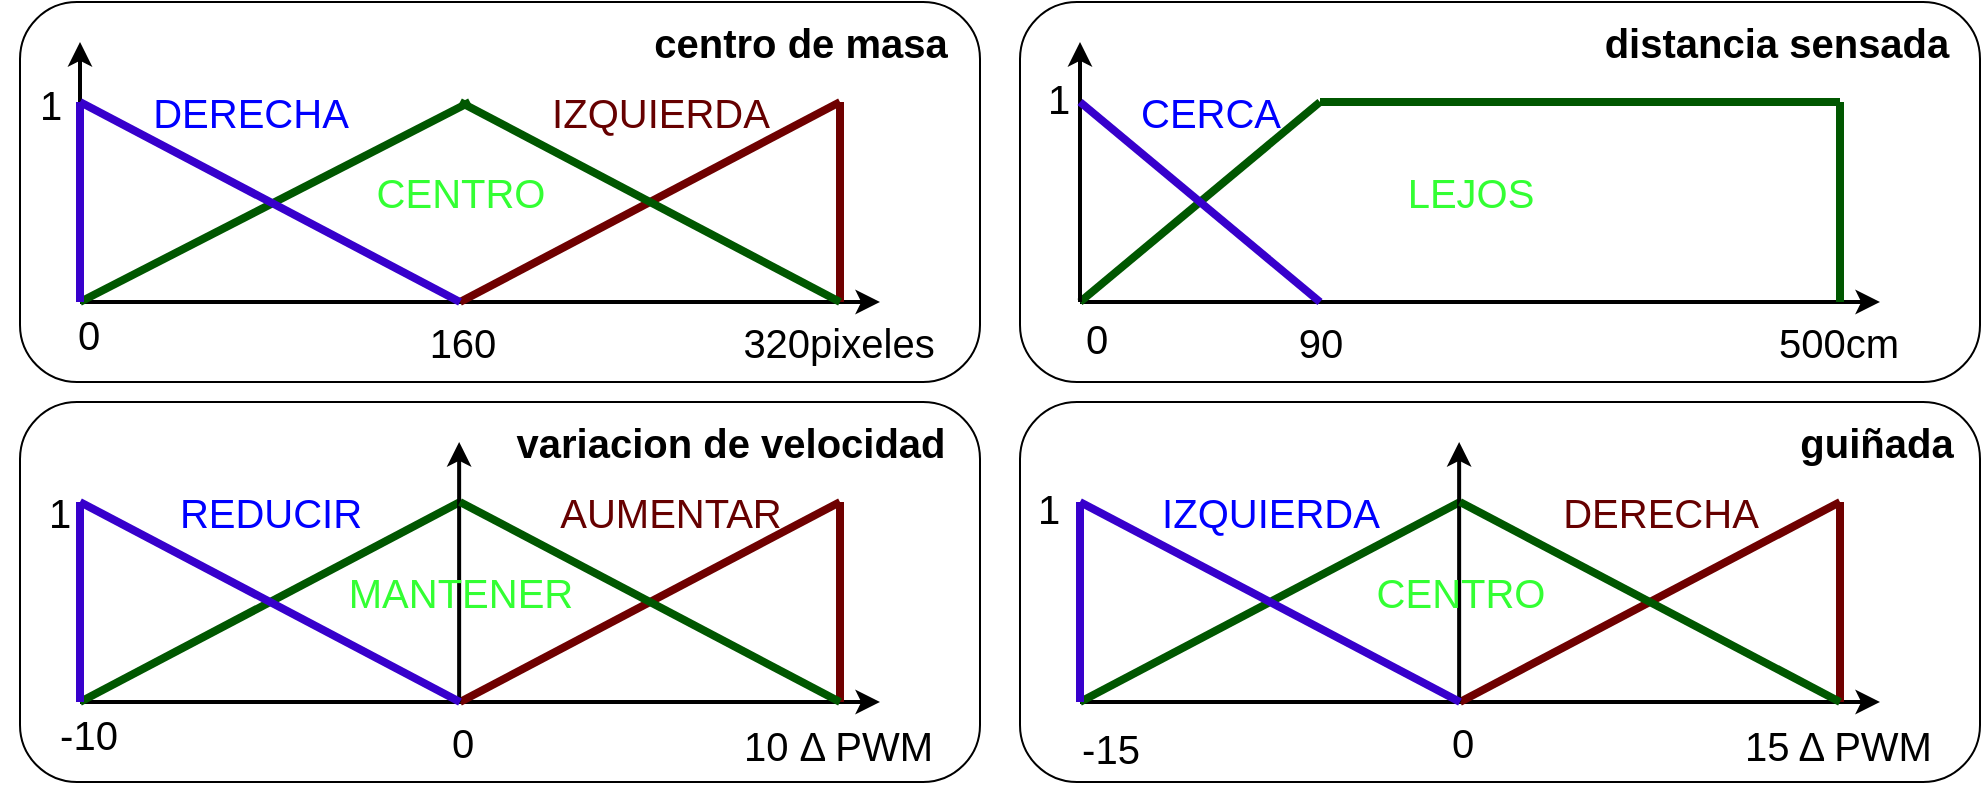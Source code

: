 <mxfile>
    <diagram id="CWQGIFhCgSVLKnDVhXjq" name="Page-1">
        <mxGraphModel dx="878" dy="418" grid="1" gridSize="10" guides="1" tooltips="1" connect="1" arrows="1" fold="1" page="1" pageScale="1" pageWidth="1169" pageHeight="827" math="0" shadow="0">
            <root>
                <mxCell id="0"/>
                <mxCell id="1" parent="0"/>
                <mxCell id="2" value="" style="rounded=1;whiteSpace=wrap;html=1;fillColor=none;strokeColor=#000000;" parent="1" vertex="1">
                    <mxGeometry x="20" y="30" width="480" height="190" as="geometry"/>
                </mxCell>
                <mxCell id="3" value="" style="endArrow=classic;html=1;startArrow=none;startFill=0;endFill=1;strokeWidth=2;fontColor=#000000;strokeColor=#000000;" parent="1" edge="1">
                    <mxGeometry width="50" height="50" relative="1" as="geometry">
                        <mxPoint x="50.0" y="180" as="sourcePoint"/>
                        <mxPoint x="450" y="180" as="targetPoint"/>
                    </mxGeometry>
                </mxCell>
                <mxCell id="4" value="160" style="edgeLabel;html=1;align=center;verticalAlign=middle;resizable=0;points=[];fontColor=#000000;fontSize=20;labelBackgroundColor=none;" parent="3" vertex="1" connectable="0">
                    <mxGeometry x="-0.535" y="1" relative="1" as="geometry">
                        <mxPoint x="98" y="21" as="offset"/>
                    </mxGeometry>
                </mxCell>
                <mxCell id="5" value="320pixeles" style="edgeLabel;html=1;align=center;verticalAlign=middle;resizable=0;points=[];fontColor=#000000;fontSize=20;labelBackgroundColor=none;" parent="3" vertex="1" connectable="0">
                    <mxGeometry x="0.895" y="3" relative="1" as="geometry">
                        <mxPoint y="23" as="offset"/>
                    </mxGeometry>
                </mxCell>
                <mxCell id="6" value="" style="endArrow=none;html=1;fillColor=#008a00;strokeColor=#005700;strokeWidth=4;" parent="1" edge="1">
                    <mxGeometry width="50" height="50" relative="1" as="geometry">
                        <mxPoint x="50.0" y="180" as="sourcePoint"/>
                        <mxPoint x="245" y="80" as="targetPoint"/>
                    </mxGeometry>
                </mxCell>
                <mxCell id="7" value="" style="endArrow=none;html=1;fillColor=#a20025;strokeColor=#6F0000;strokeWidth=4;" parent="1" edge="1">
                    <mxGeometry width="50" height="50" relative="1" as="geometry">
                        <mxPoint x="240" y="180" as="sourcePoint"/>
                        <mxPoint x="430" y="80" as="targetPoint"/>
                    </mxGeometry>
                </mxCell>
                <mxCell id="8" value="" style="endArrow=none;html=1;fillColor=#a20025;strokeColor=#6F0000;strokeWidth=4;" parent="1" edge="1">
                    <mxGeometry width="50" height="50" relative="1" as="geometry">
                        <mxPoint x="430" y="180" as="sourcePoint"/>
                        <mxPoint x="430" y="80" as="targetPoint"/>
                    </mxGeometry>
                </mxCell>
                <mxCell id="9" value="" style="endArrow=classic;html=1;startArrow=none;startFill=0;endFill=1;strokeWidth=2;fontColor=#000000;strokeColor=#000000;" parent="1" edge="1">
                    <mxGeometry width="50" height="50" relative="1" as="geometry">
                        <mxPoint x="50.0" y="180" as="sourcePoint"/>
                        <mxPoint x="50.0" y="50" as="targetPoint"/>
                    </mxGeometry>
                </mxCell>
                <mxCell id="10" value="" style="endArrow=none;html=1;fontColor=#33FF33;strokeWidth=4;fillColor=#6a00ff;strokeColor=#3700CC;" parent="1" edge="1">
                    <mxGeometry width="50" height="50" relative="1" as="geometry">
                        <mxPoint x="50.0" y="80" as="sourcePoint"/>
                        <mxPoint x="240" y="180" as="targetPoint"/>
                    </mxGeometry>
                </mxCell>
                <mxCell id="11" value="CENTRO" style="text;html=1;align=center;verticalAlign=middle;resizable=0;points=[];autosize=1;strokeColor=none;fillColor=none;fontColor=#33FF33;fontSize=20;" parent="1" vertex="1">
                    <mxGeometry x="190" y="110" width="100" height="30" as="geometry"/>
                </mxCell>
                <mxCell id="12" value="DERECHA" style="text;html=1;align=center;verticalAlign=middle;resizable=0;points=[];autosize=1;fontColor=#0000FF;fontSize=20;" parent="1" vertex="1">
                    <mxGeometry x="80" y="70" width="110" height="30" as="geometry"/>
                </mxCell>
                <mxCell id="13" value="" style="endArrow=none;html=1;fillColor=#008a00;strokeColor=#005700;strokeWidth=4;" parent="1" edge="1">
                    <mxGeometry width="50" height="50" relative="1" as="geometry">
                        <mxPoint x="240" y="80" as="sourcePoint"/>
                        <mxPoint x="430" y="180" as="targetPoint"/>
                    </mxGeometry>
                </mxCell>
                <mxCell id="14" value="IZQUIERDA" style="text;html=1;align=center;verticalAlign=middle;resizable=0;points=[];autosize=1;fontColor=#660000;fontSize=20;" parent="1" vertex="1">
                    <mxGeometry x="280" y="70" width="120" height="30" as="geometry"/>
                </mxCell>
                <mxCell id="15" value="0" style="edgeLabel;html=1;align=center;verticalAlign=middle;resizable=0;points=[];fontColor=#000000;fontSize=20;labelBackgroundColor=none;" parent="1" vertex="1" connectable="0">
                    <mxGeometry x="60" y="200.0" as="geometry">
                        <mxPoint x="-6" y="-4" as="offset"/>
                    </mxGeometry>
                </mxCell>
                <mxCell id="16" value="" style="endArrow=none;html=1;fontColor=#33FF33;strokeWidth=4;fillColor=#6a00ff;strokeColor=#3700CC;" parent="1" edge="1">
                    <mxGeometry width="50" height="50" relative="1" as="geometry">
                        <mxPoint x="50.0" y="80" as="sourcePoint"/>
                        <mxPoint x="50.0" y="180" as="targetPoint"/>
                    </mxGeometry>
                </mxCell>
                <mxCell id="17" value="" style="rounded=1;whiteSpace=wrap;html=1;fillColor=none;strokeColor=#000000;" parent="1" vertex="1">
                    <mxGeometry x="520" y="30" width="480" height="190" as="geometry"/>
                </mxCell>
                <mxCell id="18" value="" style="endArrow=classic;html=1;startArrow=none;startFill=0;endFill=1;strokeWidth=2;fontColor=#000000;strokeColor=#000000;" parent="1" edge="1">
                    <mxGeometry width="50" height="50" relative="1" as="geometry">
                        <mxPoint x="550" y="180" as="sourcePoint"/>
                        <mxPoint x="950" y="180" as="targetPoint"/>
                    </mxGeometry>
                </mxCell>
                <mxCell id="19" value="90" style="edgeLabel;html=1;align=center;verticalAlign=middle;resizable=0;points=[];fontColor=#000000;fontSize=20;labelBackgroundColor=none;" parent="18" vertex="1" connectable="0">
                    <mxGeometry x="-0.535" y="1" relative="1" as="geometry">
                        <mxPoint x="27" y="21" as="offset"/>
                    </mxGeometry>
                </mxCell>
                <mxCell id="20" value="500cm" style="edgeLabel;html=1;align=center;verticalAlign=middle;resizable=0;points=[];fontColor=#000000;fontSize=20;labelBackgroundColor=none;" parent="18" vertex="1" connectable="0">
                    <mxGeometry x="0.895" y="3" relative="1" as="geometry">
                        <mxPoint y="23" as="offset"/>
                    </mxGeometry>
                </mxCell>
                <mxCell id="21" value="" style="endArrow=none;html=1;fillColor=#008a00;strokeColor=#005700;strokeWidth=4;" parent="1" edge="1">
                    <mxGeometry width="50" height="50" relative="1" as="geometry">
                        <mxPoint x="550" y="180" as="sourcePoint"/>
                        <mxPoint x="670" y="80" as="targetPoint"/>
                    </mxGeometry>
                </mxCell>
                <mxCell id="22" value="" style="endArrow=none;html=1;fillColor=#008a00;strokeColor=#005700;strokeWidth=4;" parent="1" edge="1">
                    <mxGeometry width="50" height="50" relative="1" as="geometry">
                        <mxPoint x="670" y="80" as="sourcePoint"/>
                        <mxPoint x="930" y="80" as="targetPoint"/>
                    </mxGeometry>
                </mxCell>
                <mxCell id="23" value="" style="endArrow=none;html=1;fillColor=#008a00;strokeColor=#005700;strokeWidth=4;" parent="1" edge="1">
                    <mxGeometry width="50" height="50" relative="1" as="geometry">
                        <mxPoint x="930" y="180" as="sourcePoint"/>
                        <mxPoint x="930" y="80" as="targetPoint"/>
                    </mxGeometry>
                </mxCell>
                <mxCell id="24" value="" style="endArrow=classic;html=1;startArrow=none;startFill=0;endFill=1;strokeWidth=2;fontColor=#000000;strokeColor=#000000;" parent="1" edge="1">
                    <mxGeometry width="50" height="50" relative="1" as="geometry">
                        <mxPoint x="550" y="180" as="sourcePoint"/>
                        <mxPoint x="550" y="50" as="targetPoint"/>
                    </mxGeometry>
                </mxCell>
                <mxCell id="25" value="" style="endArrow=none;html=1;fontColor=#33FF33;strokeWidth=4;fillColor=#6a00ff;strokeColor=#3700CC;" parent="1" edge="1">
                    <mxGeometry width="50" height="50" relative="1" as="geometry">
                        <mxPoint x="550" y="80" as="sourcePoint"/>
                        <mxPoint x="670" y="180" as="targetPoint"/>
                    </mxGeometry>
                </mxCell>
                <mxCell id="26" value="LEJOS" style="text;html=1;align=center;verticalAlign=middle;resizable=0;points=[];autosize=1;strokeColor=none;fillColor=none;fontColor=#33FF33;fontSize=20;" parent="1" vertex="1">
                    <mxGeometry x="705" y="110" width="80" height="30" as="geometry"/>
                </mxCell>
                <mxCell id="27" value="CERCA" style="text;html=1;align=center;verticalAlign=middle;resizable=0;points=[];autosize=1;fontColor=#0000FF;fontSize=20;" parent="1" vertex="1">
                    <mxGeometry x="570" y="70" width="90" height="30" as="geometry"/>
                </mxCell>
                <mxCell id="29" value="" style="rounded=1;whiteSpace=wrap;html=1;fillColor=none;strokeColor=#000000;" parent="1" vertex="1">
                    <mxGeometry x="20" y="230" width="480" height="190" as="geometry"/>
                </mxCell>
                <mxCell id="30" value="" style="endArrow=classic;html=1;startArrow=none;startFill=0;endFill=1;strokeWidth=2;fontColor=#000000;strokeColor=#000000;" parent="1" edge="1">
                    <mxGeometry width="50" height="50" relative="1" as="geometry">
                        <mxPoint x="50" y="380" as="sourcePoint"/>
                        <mxPoint x="450" y="380" as="targetPoint"/>
                    </mxGeometry>
                </mxCell>
                <mxCell id="31" value="0" style="edgeLabel;html=1;align=center;verticalAlign=middle;resizable=0;points=[];fontColor=#000000;fontSize=20;labelBackgroundColor=none;" parent="30" vertex="1" connectable="0">
                    <mxGeometry x="-0.535" y="1" relative="1" as="geometry">
                        <mxPoint x="98" y="21" as="offset"/>
                    </mxGeometry>
                </mxCell>
                <mxCell id="32" value="10 Δ PWM" style="edgeLabel;align=center;verticalAlign=middle;resizable=0;points=[];fontColor=#000000;fontSize=20;labelBackgroundColor=none;" parent="30" vertex="1" connectable="0">
                    <mxGeometry x="0.895" y="3" relative="1" as="geometry">
                        <mxPoint y="23" as="offset"/>
                    </mxGeometry>
                </mxCell>
                <mxCell id="33" value="" style="endArrow=none;html=1;fillColor=#008a00;strokeColor=#005700;strokeWidth=4;" parent="1" edge="1">
                    <mxGeometry width="50" height="50" relative="1" as="geometry">
                        <mxPoint x="50" y="380" as="sourcePoint"/>
                        <mxPoint x="240" y="280" as="targetPoint"/>
                    </mxGeometry>
                </mxCell>
                <mxCell id="34" value="" style="endArrow=none;html=1;fillColor=#a20025;strokeColor=#6F0000;strokeWidth=4;" parent="1" edge="1">
                    <mxGeometry width="50" height="50" relative="1" as="geometry">
                        <mxPoint x="240" y="380" as="sourcePoint"/>
                        <mxPoint x="430" y="280" as="targetPoint"/>
                    </mxGeometry>
                </mxCell>
                <mxCell id="35" value="" style="endArrow=none;html=1;fillColor=#a20025;strokeColor=#6F0000;strokeWidth=4;" parent="1" edge="1">
                    <mxGeometry width="50" height="50" relative="1" as="geometry">
                        <mxPoint x="430" y="380" as="sourcePoint"/>
                        <mxPoint x="430" y="280" as="targetPoint"/>
                    </mxGeometry>
                </mxCell>
                <mxCell id="36" value="" style="endArrow=classic;html=1;startArrow=none;startFill=0;endFill=1;strokeWidth=2;fontColor=#000000;strokeColor=#000000;" parent="1" edge="1">
                    <mxGeometry width="50" height="50" relative="1" as="geometry">
                        <mxPoint x="239.57" y="380" as="sourcePoint"/>
                        <mxPoint x="239.57" y="250" as="targetPoint"/>
                    </mxGeometry>
                </mxCell>
                <mxCell id="37" value="" style="endArrow=none;html=1;fontColor=#33FF33;strokeWidth=4;fillColor=#6a00ff;strokeColor=#3700CC;" parent="1" edge="1">
                    <mxGeometry width="50" height="50" relative="1" as="geometry">
                        <mxPoint x="50" y="280" as="sourcePoint"/>
                        <mxPoint x="240" y="380" as="targetPoint"/>
                    </mxGeometry>
                </mxCell>
                <mxCell id="38" value="MANTENER" style="text;html=1;align=center;verticalAlign=middle;resizable=0;points=[];autosize=1;strokeColor=none;fillColor=none;fontColor=#33FF33;fontSize=20;" parent="1" vertex="1">
                    <mxGeometry x="175" y="310" width="130" height="30" as="geometry"/>
                </mxCell>
                <mxCell id="39" value="REDUCIR" style="text;html=1;align=center;verticalAlign=middle;resizable=0;points=[];autosize=1;fontColor=#0000FF;fontSize=20;" parent="1" vertex="1">
                    <mxGeometry x="90" y="270" width="110" height="30" as="geometry"/>
                </mxCell>
                <mxCell id="40" value="" style="endArrow=none;html=1;fillColor=#008a00;strokeColor=#005700;strokeWidth=4;" parent="1" edge="1">
                    <mxGeometry width="50" height="50" relative="1" as="geometry">
                        <mxPoint x="240" y="280" as="sourcePoint"/>
                        <mxPoint x="430" y="380" as="targetPoint"/>
                    </mxGeometry>
                </mxCell>
                <mxCell id="41" value="AUMENTAR" style="text;html=1;align=center;verticalAlign=middle;resizable=0;points=[];autosize=1;fontColor=#660000;fontSize=20;" parent="1" vertex="1">
                    <mxGeometry x="280" y="270" width="130" height="30" as="geometry"/>
                </mxCell>
                <mxCell id="42" value="-10" style="edgeLabel;html=1;align=center;verticalAlign=middle;resizable=0;points=[];fontColor=#000000;fontSize=20;labelBackgroundColor=none;" parent="1" vertex="1" connectable="0">
                    <mxGeometry x="60" y="400.0" as="geometry">
                        <mxPoint x="-6" y="-4" as="offset"/>
                    </mxGeometry>
                </mxCell>
                <mxCell id="43" value="" style="endArrow=none;html=1;fontColor=#33FF33;strokeWidth=4;fillColor=#6a00ff;strokeColor=#3700CC;" parent="1" edge="1">
                    <mxGeometry width="50" height="50" relative="1" as="geometry">
                        <mxPoint x="50" y="280" as="sourcePoint"/>
                        <mxPoint x="50" y="380" as="targetPoint"/>
                    </mxGeometry>
                </mxCell>
                <mxCell id="56" value="" style="rounded=1;whiteSpace=wrap;html=1;fillColor=none;strokeColor=#000000;" parent="1" vertex="1">
                    <mxGeometry x="520" y="230" width="480" height="190" as="geometry"/>
                </mxCell>
                <mxCell id="57" value="" style="endArrow=classic;html=1;startArrow=none;startFill=0;endFill=1;strokeWidth=2;fontColor=#000000;strokeColor=#000000;" parent="1" edge="1">
                    <mxGeometry width="50" height="50" relative="1" as="geometry">
                        <mxPoint x="550" y="380.0" as="sourcePoint"/>
                        <mxPoint x="950.0" y="380.0" as="targetPoint"/>
                    </mxGeometry>
                </mxCell>
                <mxCell id="58" value="0" style="edgeLabel;html=1;align=center;verticalAlign=middle;resizable=0;points=[];fontColor=#000000;fontSize=20;labelBackgroundColor=none;" parent="57" vertex="1" connectable="0">
                    <mxGeometry x="-0.535" y="1" relative="1" as="geometry">
                        <mxPoint x="98" y="21" as="offset"/>
                    </mxGeometry>
                </mxCell>
                <mxCell id="59" value="15 Δ PWM" style="edgeLabel;align=center;verticalAlign=middle;resizable=0;points=[];fontColor=#000000;fontSize=20;labelBackgroundColor=none;" parent="57" vertex="1" connectable="0">
                    <mxGeometry x="0.895" y="3" relative="1" as="geometry">
                        <mxPoint y="23" as="offset"/>
                    </mxGeometry>
                </mxCell>
                <mxCell id="60" value="" style="endArrow=none;html=1;fillColor=#008a00;strokeColor=#005700;strokeWidth=4;" parent="1" edge="1">
                    <mxGeometry width="50" height="50" relative="1" as="geometry">
                        <mxPoint x="550" y="380.0" as="sourcePoint"/>
                        <mxPoint x="740" y="280.0" as="targetPoint"/>
                    </mxGeometry>
                </mxCell>
                <mxCell id="61" value="" style="endArrow=none;html=1;fillColor=#a20025;strokeColor=#6F0000;strokeWidth=4;" parent="1" edge="1">
                    <mxGeometry width="50" height="50" relative="1" as="geometry">
                        <mxPoint x="740" y="380.0" as="sourcePoint"/>
                        <mxPoint x="930.0" y="280.0" as="targetPoint"/>
                    </mxGeometry>
                </mxCell>
                <mxCell id="62" value="" style="endArrow=none;html=1;fillColor=#a20025;strokeColor=#6F0000;strokeWidth=4;" parent="1" edge="1">
                    <mxGeometry width="50" height="50" relative="1" as="geometry">
                        <mxPoint x="930.0" y="380.0" as="sourcePoint"/>
                        <mxPoint x="930.0" y="280.0" as="targetPoint"/>
                    </mxGeometry>
                </mxCell>
                <mxCell id="63" value="" style="endArrow=classic;html=1;startArrow=none;startFill=0;endFill=1;strokeWidth=2;fontColor=#000000;strokeColor=#000000;" parent="1" edge="1">
                    <mxGeometry width="50" height="50" relative="1" as="geometry">
                        <mxPoint x="739.57" y="380.0" as="sourcePoint"/>
                        <mxPoint x="739.57" y="250.0" as="targetPoint"/>
                    </mxGeometry>
                </mxCell>
                <mxCell id="64" value="" style="endArrow=none;html=1;fontColor=#33FF33;strokeWidth=4;fillColor=#6a00ff;strokeColor=#3700CC;" parent="1" edge="1">
                    <mxGeometry width="50" height="50" relative="1" as="geometry">
                        <mxPoint x="550" y="280.0" as="sourcePoint"/>
                        <mxPoint x="740" y="380.0" as="targetPoint"/>
                    </mxGeometry>
                </mxCell>
                <mxCell id="65" value="CENTRO" style="text;html=1;align=center;verticalAlign=middle;resizable=0;points=[];autosize=1;strokeColor=none;fillColor=none;fontColor=#33FF33;fontSize=20;" parent="1" vertex="1">
                    <mxGeometry x="690" y="310" width="100" height="30" as="geometry"/>
                </mxCell>
                <mxCell id="66" value="IZQUIERDA" style="text;html=1;align=center;verticalAlign=middle;resizable=0;points=[];autosize=1;fontColor=#0000FF;fontSize=20;" parent="1" vertex="1">
                    <mxGeometry x="585" y="270" width="120" height="30" as="geometry"/>
                </mxCell>
                <mxCell id="67" value="" style="endArrow=none;html=1;fillColor=#008a00;strokeColor=#005700;strokeWidth=4;" parent="1" edge="1">
                    <mxGeometry width="50" height="50" relative="1" as="geometry">
                        <mxPoint x="740" y="280.0" as="sourcePoint"/>
                        <mxPoint x="930.0" y="380.0" as="targetPoint"/>
                    </mxGeometry>
                </mxCell>
                <mxCell id="68" value="DERECHA" style="text;html=1;align=center;verticalAlign=middle;resizable=0;points=[];autosize=1;fontColor=#660000;fontSize=20;" parent="1" vertex="1">
                    <mxGeometry x="785" y="270" width="110" height="30" as="geometry"/>
                </mxCell>
                <mxCell id="69" value="-15" style="edgeLabel;html=1;align=center;verticalAlign=middle;resizable=0;points=[];fontColor=#000000;fontSize=20;labelBackgroundColor=none;" parent="1" vertex="1" connectable="0">
                    <mxGeometry x="560" y="400.0" as="geometry">
                        <mxPoint x="5" y="3" as="offset"/>
                    </mxGeometry>
                </mxCell>
                <mxCell id="70" value="" style="endArrow=none;html=1;fontColor=#33FF33;strokeWidth=4;fillColor=#6a00ff;strokeColor=#3700CC;" parent="1" edge="1">
                    <mxGeometry width="50" height="50" relative="1" as="geometry">
                        <mxPoint x="550" y="280.0" as="sourcePoint"/>
                        <mxPoint x="550" y="380.0" as="targetPoint"/>
                    </mxGeometry>
                </mxCell>
                <mxCell id="71" value="&lt;font style=&quot;font-size: 20px&quot;&gt;variacion de velocidad&lt;/font&gt;" style="text;strokeColor=none;fillColor=none;html=1;fontSize=24;fontStyle=1;verticalAlign=middle;align=center;fontColor=#000000;" parent="1" vertex="1">
                    <mxGeometry x="260" y="230" width="230" height="40" as="geometry"/>
                </mxCell>
                <mxCell id="72" value="&lt;font style=&quot;font-size: 20px&quot;&gt;guiñada&lt;/font&gt;" style="text;strokeColor=none;fillColor=none;html=1;fontSize=24;fontStyle=1;verticalAlign=middle;align=center;fontColor=#000000;" parent="1" vertex="1">
                    <mxGeometry x="900" y="230" width="95" height="40" as="geometry"/>
                </mxCell>
                <mxCell id="73" value="&lt;font style=&quot;font-size: 20px&quot;&gt;distancia sensada&lt;/font&gt;" style="text;strokeColor=none;fillColor=none;html=1;fontSize=24;fontStyle=1;verticalAlign=middle;align=center;fontColor=#000000;" parent="1" vertex="1">
                    <mxGeometry x="800" y="30" width="195" height="40" as="geometry"/>
                </mxCell>
                <mxCell id="74" value="&lt;font style=&quot;font-size: 20px&quot;&gt;centro de masa&lt;/font&gt;" style="text;strokeColor=none;fillColor=none;html=1;fontSize=24;fontStyle=1;verticalAlign=middle;align=center;fontColor=#000000;" parent="1" vertex="1">
                    <mxGeometry x="330" y="30" width="160" height="40" as="geometry"/>
                </mxCell>
                <mxCell id="75" value="0" style="edgeLabel;html=1;align=center;verticalAlign=middle;resizable=0;points=[];fontColor=#000000;fontSize=20;labelBackgroundColor=none;" parent="1" vertex="1" connectable="0">
                    <mxGeometry x="680.103" y="210.0" as="geometry">
                        <mxPoint x="-122" y="-12" as="offset"/>
                    </mxGeometry>
                </mxCell>
                <mxCell id="76" value="1" style="edgeLabel;html=1;align=center;verticalAlign=middle;resizable=0;points=[];fontColor=#000000;fontSize=20;labelBackgroundColor=none;" vertex="1" connectable="0" parent="1">
                    <mxGeometry x="40" y="85.0" as="geometry">
                        <mxPoint x="-5" y="-4" as="offset"/>
                    </mxGeometry>
                </mxCell>
                <mxCell id="77" value="1" style="edgeLabel;html=1;align=center;verticalAlign=middle;resizable=0;points=[];fontColor=#000000;fontSize=20;labelBackgroundColor=none;" vertex="1" connectable="0" parent="1">
                    <mxGeometry x="50" y="95.0" as="geometry">
                        <mxPoint x="489" y="-17" as="offset"/>
                    </mxGeometry>
                </mxCell>
                <mxCell id="78" value="1" style="edgeLabel;html=1;align=center;verticalAlign=middle;resizable=0;points=[];fontColor=#000000;fontSize=20;labelBackgroundColor=none;" vertex="1" connectable="0" parent="1">
                    <mxGeometry x="70" y="100.0" as="geometry">
                        <mxPoint x="464" y="183" as="offset"/>
                    </mxGeometry>
                </mxCell>
                <mxCell id="80" value="&lt;font color=&quot;#000000&quot; style=&quot;font-size: 20px&quot;&gt;1&lt;/font&gt;" style="text;html=1;strokeColor=none;fillColor=none;align=center;verticalAlign=middle;whiteSpace=wrap;rounded=0;strokeWidth=20;" vertex="1" parent="1">
                    <mxGeometry x="10" y="270" width="60" height="30" as="geometry"/>
                </mxCell>
            </root>
        </mxGraphModel>
    </diagram>
</mxfile>